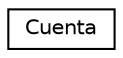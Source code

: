 digraph "Graphical Class Hierarchy"
{
 // LATEX_PDF_SIZE
  edge [fontname="Helvetica",fontsize="10",labelfontname="Helvetica",labelfontsize="10"];
  node [fontname="Helvetica",fontsize="10",shape=record];
  rankdir="LR";
  Node0 [label="Cuenta",height=0.2,width=0.4,color="black", fillcolor="white", style="filled",URL="$class_cuenta.html",tooltip="Clase Cuenta."];
}
